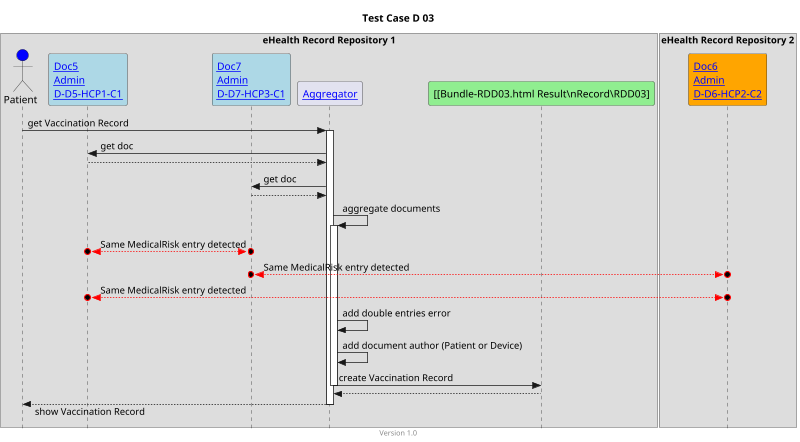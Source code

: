 @startuml
title Test Case D 03
footer Version 1.0
skinparam responseMessageBelowArrow true
skinparam style strictuml
scale max 800 width

box "eHealth Record Repository 1"
actor "Patient" as PAT #blue
participant "[[Bundle-D-D5-HCP1-C1.html Doc5\nAdmin\nD-D5-HCP1-C1]]" as Doc5 #lightblue
participant "[[Bundle-D-D7-HCP3-C1.html Doc7\nAdmin\nD-D7-HCP3-C1]]" as Doc7 #lightblue
participant "[[aggregator.html Aggregator]]" as AGG
participant "[[Bundle-RDD03.html Result\nRecord\RDD03]" as RES #lightgreen
end box

box "eHealth Record Repository 2"
participant "[[Bundle-D-D6-HCP2-C2.html Doc6\nAdmin\nD-D6-HCP2-C2]]" as Doc6 #orange
end box

PAT -> AGG: get Vaccination Record
activate AGG

AGG -> Doc5: get doc
AGG <-- Doc5

AGG -> Doc7: get doc
AGG <-- Doc7
 
AGG -> AGG: aggregate documents 
activate AGG

Doc5 o<-[#red]->o Doc7: Same MedicalRisk entry detected
Doc7 o<-[#red]->o Doc6: Same MedicalRisk entry detected
Doc5 o<-[#red]->o Doc6: Same MedicalRisk entry detected

AGG -> AGG: add double entries error
AGG -> AGG: add document author (Patient or Device)
AGG -> RES: create Vaccination Record
deactivate AGG
AGG <-- RES

PAT <-- AGG: show Vaccination Record
deactivate AGG


@enduml
